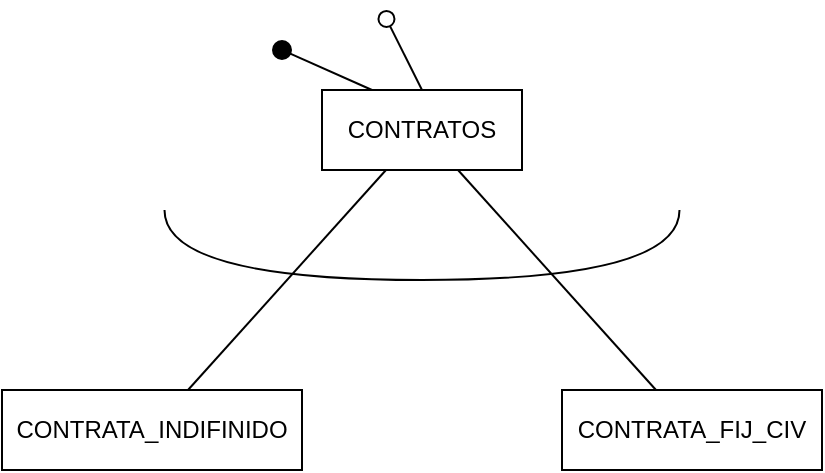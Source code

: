 <mxfile version="22.1.20" type="github">
  <diagram name="Página-1" id="a3qc_uufavQ5hrOdgnRi">
    <mxGraphModel dx="954" dy="600" grid="1" gridSize="10" guides="1" tooltips="1" connect="1" arrows="1" fold="1" page="1" pageScale="1" pageWidth="827" pageHeight="1169" math="0" shadow="0">
      <root>
        <mxCell id="0" />
        <mxCell id="1" parent="0" />
        <mxCell id="QjOwqH0YNn0z94c2UW5D-2" value="CONTRATOS" style="whiteSpace=wrap;html=1;align=center;" vertex="1" parent="1">
          <mxGeometry x="330" y="50" width="100" height="40" as="geometry" />
        </mxCell>
        <mxCell id="QjOwqH0YNn0z94c2UW5D-3" value="CONTRATA_INDIFINIDO" style="whiteSpace=wrap;html=1;align=center;" vertex="1" parent="1">
          <mxGeometry x="170" y="200" width="150" height="40" as="geometry" />
        </mxCell>
        <mxCell id="QjOwqH0YNn0z94c2UW5D-4" value="CONTRATA_FIJ_CIV" style="whiteSpace=wrap;html=1;align=center;" vertex="1" parent="1">
          <mxGeometry x="450" y="200" width="130" height="40" as="geometry" />
        </mxCell>
        <mxCell id="QjOwqH0YNn0z94c2UW5D-5" value="" style="endArrow=none;html=1;rounded=0;" edge="1" parent="1" source="QjOwqH0YNn0z94c2UW5D-3" target="QjOwqH0YNn0z94c2UW5D-2">
          <mxGeometry relative="1" as="geometry">
            <mxPoint x="290" y="310" as="sourcePoint" />
            <mxPoint x="450" y="310" as="targetPoint" />
          </mxGeometry>
        </mxCell>
        <mxCell id="QjOwqH0YNn0z94c2UW5D-8" value="" style="endArrow=none;html=1;rounded=0;" edge="1" parent="1" source="QjOwqH0YNn0z94c2UW5D-4" target="QjOwqH0YNn0z94c2UW5D-2">
          <mxGeometry relative="1" as="geometry">
            <mxPoint x="497" y="200" as="sourcePoint" />
            <mxPoint x="398" y="90" as="targetPoint" />
          </mxGeometry>
        </mxCell>
        <mxCell id="QjOwqH0YNn0z94c2UW5D-7" value="" style="shape=requiredInterface;html=1;verticalLabelPosition=bottom;sketch=0;direction=south;" vertex="1" parent="1">
          <mxGeometry x="251.25" y="110" width="257.5" height="35" as="geometry" />
        </mxCell>
        <mxCell id="QjOwqH0YNn0z94c2UW5D-11" value="" style="endArrow=circle;html=1;rounded=0;strokeColor=default;shadow=0;startFill=0;fillOpacity=100;endFill=0;snapToPoint=1;fixDash=1;metaEdit=1;backgroundOutline=1;comic=0;jiggle=1;enumerate=0;orthogonal=0;strokeOpacity=100;arcSize=210;startArrow=none;strokeWidth=1;startSize=0;endSize=3;" edge="1" parent="1" source="QjOwqH0YNn0z94c2UW5D-2">
          <mxGeometry relative="1" as="geometry">
            <mxPoint x="40" y="60" as="sourcePoint" />
            <mxPoint x="360" y="10" as="targetPoint" />
          </mxGeometry>
        </mxCell>
        <mxCell id="QjOwqH0YNn0z94c2UW5D-13" value="" style="endArrow=none;html=1;rounded=0;shadow=0;startFill=1;fillOpacity=100;endFill=1;snapToPoint=1;fixDash=1;metaEdit=1;backgroundOutline=1;comic=0;jiggle=1;enumerate=0;orthogonal=0;strokeOpacity=100;arcSize=210;startArrow=oval;strokeWidth=1;startSize=9;" edge="1" parent="1" target="QjOwqH0YNn0z94c2UW5D-2">
          <mxGeometry relative="1" as="geometry">
            <mxPoint x="310" y="30" as="sourcePoint" />
            <mxPoint x="510" y="60" as="targetPoint" />
          </mxGeometry>
        </mxCell>
      </root>
    </mxGraphModel>
  </diagram>
</mxfile>
